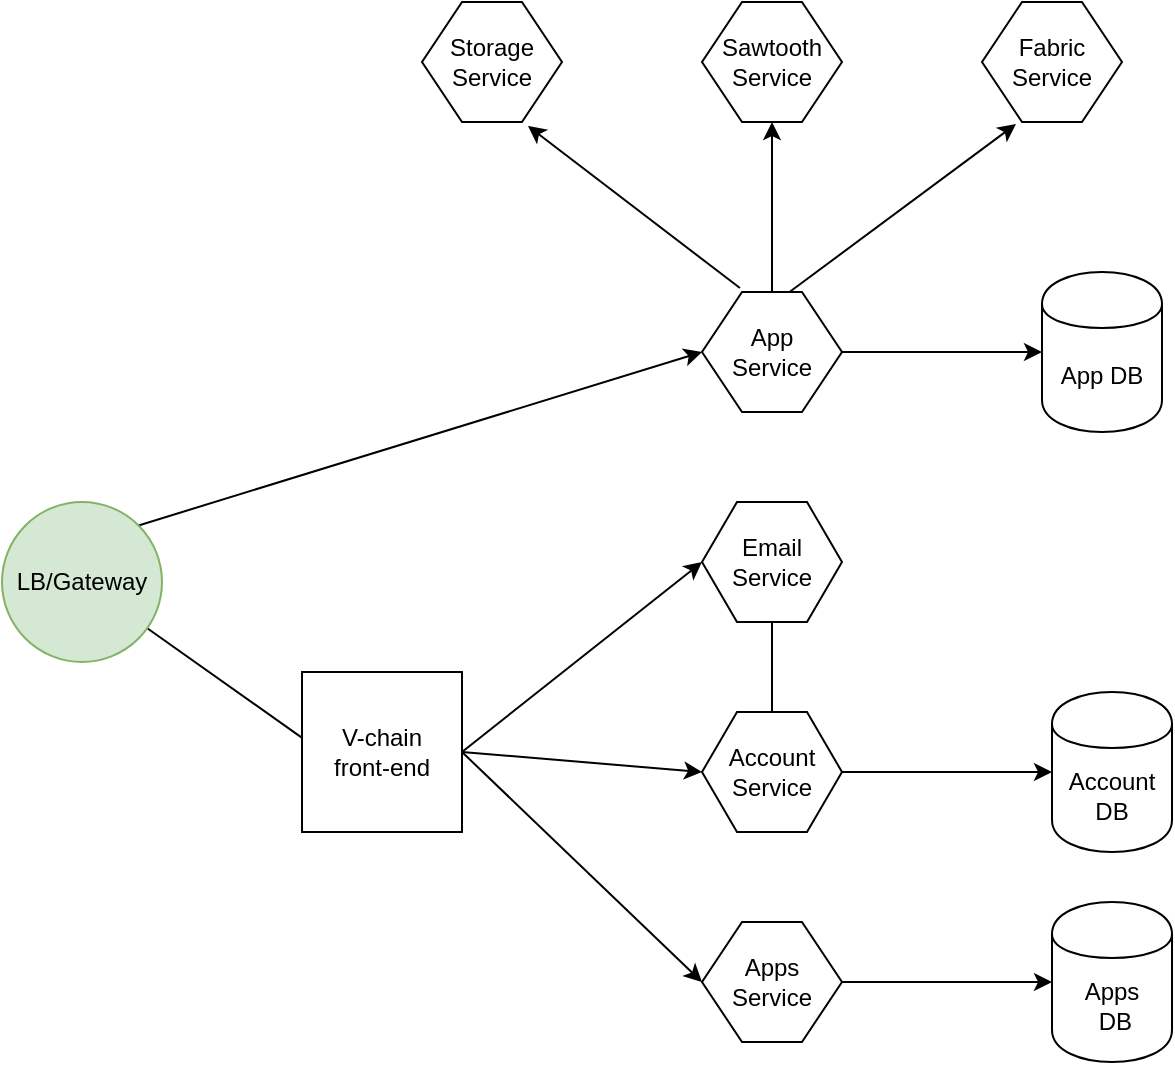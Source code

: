 <mxfile version="12.4.3" type="github" pages="2">
  <diagram id="S9bAF8Y2xewPEpYPeAAs" name="architecture">
    <mxGraphModel dx="1553" dy="1902" grid="1" gridSize="10" guides="1" tooltips="1" connect="1" arrows="1" fold="1" page="1" pageScale="1" pageWidth="827" pageHeight="1169" math="0" shadow="0">
      <root>
        <mxCell id="0"/>
        <mxCell id="1" parent="0"/>
        <mxCell id="KJewuH6JOESfiElqel58-6" style="edgeStyle=none;rounded=0;orthogonalLoop=1;jettySize=auto;html=1;entryX=0;entryY=0.5;entryDx=0;entryDy=0;exitX=1;exitY=0.5;exitDx=0;exitDy=0;" parent="1" source="EZ-6pBKwDiRtnUQuMYFM-1" target="c5t16O94_06bRo73200G-6" edge="1">
          <mxGeometry relative="1" as="geometry">
            <mxPoint x="280" y="240" as="sourcePoint"/>
          </mxGeometry>
        </mxCell>
        <mxCell id="KJewuH6JOESfiElqel58-13" style="edgeStyle=none;rounded=0;orthogonalLoop=1;jettySize=auto;html=1;exitX=1;exitY=0;exitDx=0;exitDy=0;entryX=0;entryY=0.5;entryDx=0;entryDy=0;" parent="1" source="c5t16O94_06bRo73200G-2" target="c5t16O94_06bRo73200G-5" edge="1">
          <mxGeometry relative="1" as="geometry"/>
        </mxCell>
        <mxCell id="KJewuH6JOESfiElqel58-19" style="edgeStyle=none;rounded=0;orthogonalLoop=1;jettySize=auto;html=1;exitX=1;exitY=0.5;exitDx=0;exitDy=0;entryX=0;entryY=0.5;entryDx=0;entryDy=0;" parent="1" source="EZ-6pBKwDiRtnUQuMYFM-1" target="c5t16O94_06bRo73200G-7" edge="1">
          <mxGeometry relative="1" as="geometry"/>
        </mxCell>
        <mxCell id="VyrKJFE40DiqVYURIyEz-2" style="rounded=0;orthogonalLoop=1;jettySize=auto;html=1;exitX=1;exitY=0.5;exitDx=0;exitDy=0;entryX=0;entryY=0.5;entryDx=0;entryDy=0;" parent="1" source="EZ-6pBKwDiRtnUQuMYFM-1" target="VyrKJFE40DiqVYURIyEz-1" edge="1">
          <mxGeometry relative="1" as="geometry"/>
        </mxCell>
        <mxCell id="EZ-6pBKwDiRtnUQuMYFM-2" style="rounded=0;orthogonalLoop=1;jettySize=auto;html=1;entryX=0.125;entryY=0.5;entryDx=0;entryDy=0;entryPerimeter=0;" parent="1" source="c5t16O94_06bRo73200G-2" target="EZ-6pBKwDiRtnUQuMYFM-1" edge="1">
          <mxGeometry relative="1" as="geometry"/>
        </mxCell>
        <mxCell id="c5t16O94_06bRo73200G-2" value="LB/Gateway" style="ellipse;whiteSpace=wrap;html=1;aspect=fixed;fillColor=#d5e8d4;strokeColor=#82b366;" parent="1" vertex="1">
          <mxGeometry x="40" y="200" width="80" height="80" as="geometry"/>
        </mxCell>
        <mxCell id="KJewuH6JOESfiElqel58-3" style="edgeStyle=orthogonalEdgeStyle;rounded=0;orthogonalLoop=1;jettySize=auto;html=1;exitX=1;exitY=0.5;exitDx=0;exitDy=0;" parent="1" source="c5t16O94_06bRo73200G-5" target="KJewuH6JOESfiElqel58-1" edge="1">
          <mxGeometry relative="1" as="geometry"/>
        </mxCell>
        <mxCell id="KJewuH6JOESfiElqel58-14" style="edgeStyle=none;rounded=0;orthogonalLoop=1;jettySize=auto;html=1;exitX=0.271;exitY=-0.033;exitDx=0;exitDy=0;entryX=0.757;entryY=1.033;entryDx=0;entryDy=0;exitPerimeter=0;entryPerimeter=0;" parent="1" source="c5t16O94_06bRo73200G-5" target="KJewuH6JOESfiElqel58-9" edge="1">
          <mxGeometry relative="1" as="geometry"/>
        </mxCell>
        <mxCell id="KJewuH6JOESfiElqel58-17" style="edgeStyle=none;rounded=0;orthogonalLoop=1;jettySize=auto;html=1;exitX=0.5;exitY=0;exitDx=0;exitDy=0;entryX=0.5;entryY=1;entryDx=0;entryDy=0;" parent="1" source="c5t16O94_06bRo73200G-5" target="KJewuH6JOESfiElqel58-15" edge="1">
          <mxGeometry relative="1" as="geometry"/>
        </mxCell>
        <mxCell id="KJewuH6JOESfiElqel58-18" style="edgeStyle=none;rounded=0;orthogonalLoop=1;jettySize=auto;html=1;exitX=0.625;exitY=0;exitDx=0;exitDy=0;entryX=0.243;entryY=1.017;entryDx=0;entryDy=0;entryPerimeter=0;" parent="1" source="c5t16O94_06bRo73200G-5" target="KJewuH6JOESfiElqel58-16" edge="1">
          <mxGeometry relative="1" as="geometry"/>
        </mxCell>
        <mxCell id="c5t16O94_06bRo73200G-5" value="App&lt;br&gt;Service" style="shape=hexagon;html=1;whiteSpace=wrap;perimeter=hexagonPerimeter;rounded=0;size=0.286;" parent="1" vertex="1">
          <mxGeometry x="390" y="95" width="70" height="60" as="geometry"/>
        </mxCell>
        <mxCell id="KJewuH6JOESfiElqel58-4" style="edgeStyle=orthogonalEdgeStyle;rounded=0;orthogonalLoop=1;jettySize=auto;html=1;exitX=1;exitY=0.5;exitDx=0;exitDy=0;" parent="1" source="c5t16O94_06bRo73200G-6" target="KJewuH6JOESfiElqel58-2" edge="1">
          <mxGeometry relative="1" as="geometry"/>
        </mxCell>
        <mxCell id="KJewuH6JOESfiElqel58-8" style="edgeStyle=none;rounded=0;orthogonalLoop=1;jettySize=auto;html=1;exitX=0.5;exitY=1;exitDx=0;exitDy=0;entryX=0.5;entryY=0;entryDx=0;entryDy=0;" parent="1" source="c5t16O94_06bRo73200G-6" target="c5t16O94_06bRo73200G-7" edge="1">
          <mxGeometry relative="1" as="geometry"/>
        </mxCell>
        <mxCell id="c5t16O94_06bRo73200G-6" value="Account Service" style="shape=hexagon;html=1;whiteSpace=wrap;perimeter=hexagonPerimeter;rounded=0;" parent="1" vertex="1">
          <mxGeometry x="390" y="305" width="70" height="60" as="geometry"/>
        </mxCell>
        <mxCell id="c5t16O94_06bRo73200G-7" value="Email Service" style="shape=hexagon;html=1;whiteSpace=wrap;perimeter=hexagonPerimeter;rounded=0;" parent="1" vertex="1">
          <mxGeometry x="390" y="200" width="70" height="60" as="geometry"/>
        </mxCell>
        <mxCell id="KJewuH6JOESfiElqel58-1" value="App DB&lt;br&gt;" style="shape=cylinder;whiteSpace=wrap;html=1;boundedLbl=1;backgroundOutline=1;" parent="1" vertex="1">
          <mxGeometry x="560" y="85" width="60" height="80" as="geometry"/>
        </mxCell>
        <mxCell id="KJewuH6JOESfiElqel58-2" value="Account DB" style="shape=cylinder;whiteSpace=wrap;html=1;boundedLbl=1;backgroundOutline=1;" parent="1" vertex="1">
          <mxGeometry x="565" y="295" width="60" height="80" as="geometry"/>
        </mxCell>
        <mxCell id="KJewuH6JOESfiElqel58-9" value="Storage&lt;br&gt;Service" style="shape=hexagon;html=1;whiteSpace=wrap;perimeter=hexagonPerimeter;rounded=0;size=0.286;" parent="1" vertex="1">
          <mxGeometry x="250" y="-50" width="70" height="60" as="geometry"/>
        </mxCell>
        <mxCell id="KJewuH6JOESfiElqel58-15" value="Sawtooth&lt;br&gt;Service" style="shape=hexagon;html=1;whiteSpace=wrap;perimeter=hexagonPerimeter;rounded=0;size=0.286;" parent="1" vertex="1">
          <mxGeometry x="390" y="-50" width="70" height="60" as="geometry"/>
        </mxCell>
        <mxCell id="KJewuH6JOESfiElqel58-16" value="Fabric&lt;br&gt;Service" style="shape=hexagon;html=1;whiteSpace=wrap;perimeter=hexagonPerimeter;rounded=0;size=0.286;" parent="1" vertex="1">
          <mxGeometry x="530" y="-50" width="70" height="60" as="geometry"/>
        </mxCell>
        <mxCell id="VyrKJFE40DiqVYURIyEz-4" style="edgeStyle=none;rounded=0;orthogonalLoop=1;jettySize=auto;html=1;exitX=1;exitY=0.5;exitDx=0;exitDy=0;entryX=0;entryY=0.5;entryDx=0;entryDy=0;" parent="1" source="VyrKJFE40DiqVYURIyEz-1" target="VyrKJFE40DiqVYURIyEz-3" edge="1">
          <mxGeometry relative="1" as="geometry"/>
        </mxCell>
        <mxCell id="VyrKJFE40DiqVYURIyEz-1" value="Apps&lt;br&gt;Service" style="shape=hexagon;html=1;whiteSpace=wrap;perimeter=hexagonPerimeter;rounded=0;size=0.286;" parent="1" vertex="1">
          <mxGeometry x="390" y="410" width="70" height="60" as="geometry"/>
        </mxCell>
        <mxCell id="VyrKJFE40DiqVYURIyEz-3" value="Apps&lt;br&gt;&amp;nbsp;DB" style="shape=cylinder;whiteSpace=wrap;html=1;boundedLbl=1;backgroundOutline=1;" parent="1" vertex="1">
          <mxGeometry x="565" y="400" width="60" height="80" as="geometry"/>
        </mxCell>
        <mxCell id="EZ-6pBKwDiRtnUQuMYFM-1" value="V-chain &lt;br&gt;front-end" style="whiteSpace=wrap;html=1;aspect=fixed;" parent="1" vertex="1">
          <mxGeometry x="190" y="285" width="80" height="80" as="geometry"/>
        </mxCell>
      </root>
    </mxGraphModel>
  </diagram>
  <diagram id="YG2kWyBaPJGQGZZ1_3GV" name="Flow">
    <mxGraphModel dx="932" dy="488" grid="1" gridSize="10" guides="1" tooltips="1" connect="1" arrows="1" fold="1" page="1" pageScale="1" pageWidth="827" pageHeight="1169" math="0" shadow="0">
      <root>
        <mxCell id="JJyonttHRWqO1ffSt9Pu-0"/>
        <mxCell id="JJyonttHRWqO1ffSt9Pu-1" parent="JJyonttHRWqO1ffSt9Pu-0"/>
        <mxCell id="mGlZdLuD692To2AyCfXG-3" value="login" style="edgeStyle=orthogonalEdgeStyle;rounded=0;orthogonalLoop=1;jettySize=auto;html=1;exitX=0.5;exitY=1;exitDx=0;exitDy=0;entryX=0.5;entryY=0;entryDx=0;entryDy=0;" edge="1" parent="JJyonttHRWqO1ffSt9Pu-1" source="mGlZdLuD692To2AyCfXG-0" target="VJg0Jzq7aLUkYhYF0uZs-0">
          <mxGeometry relative="1" as="geometry">
            <mxPoint x="412" y="40" as="targetPoint"/>
          </mxGeometry>
        </mxCell>
        <mxCell id="mGlZdLuD692To2AyCfXG-0" value="" style="ellipse;whiteSpace=wrap;html=1;aspect=fixed;" vertex="1" parent="JJyonttHRWqO1ffSt9Pu-1">
          <mxGeometry x="407" y="10" width="10" height="10" as="geometry"/>
        </mxCell>
        <mxCell id="mGlZdLuD692To2AyCfXG-4" style="edgeStyle=orthogonalEdgeStyle;rounded=0;orthogonalLoop=1;jettySize=auto;html=1;exitX=0.5;exitY=1;exitDx=0;exitDy=0;" edge="1" parent="JJyonttHRWqO1ffSt9Pu-1">
          <mxGeometry relative="1" as="geometry">
            <mxPoint x="412" y="80" as="sourcePoint"/>
            <mxPoint x="412" y="80" as="targetPoint"/>
          </mxGeometry>
        </mxCell>
        <mxCell id="VJg0Jzq7aLUkYhYF0uZs-0" value="userService" style="shape=hexagon;html=1;whiteSpace=wrap;perimeter=hexagonPerimeter;rounded=0;size=0.286;" vertex="1" parent="JJyonttHRWqO1ffSt9Pu-1">
          <mxGeometry x="379" y="80" width="68" height="60" as="geometry"/>
        </mxCell>
      </root>
    </mxGraphModel>
  </diagram>
</mxfile>
